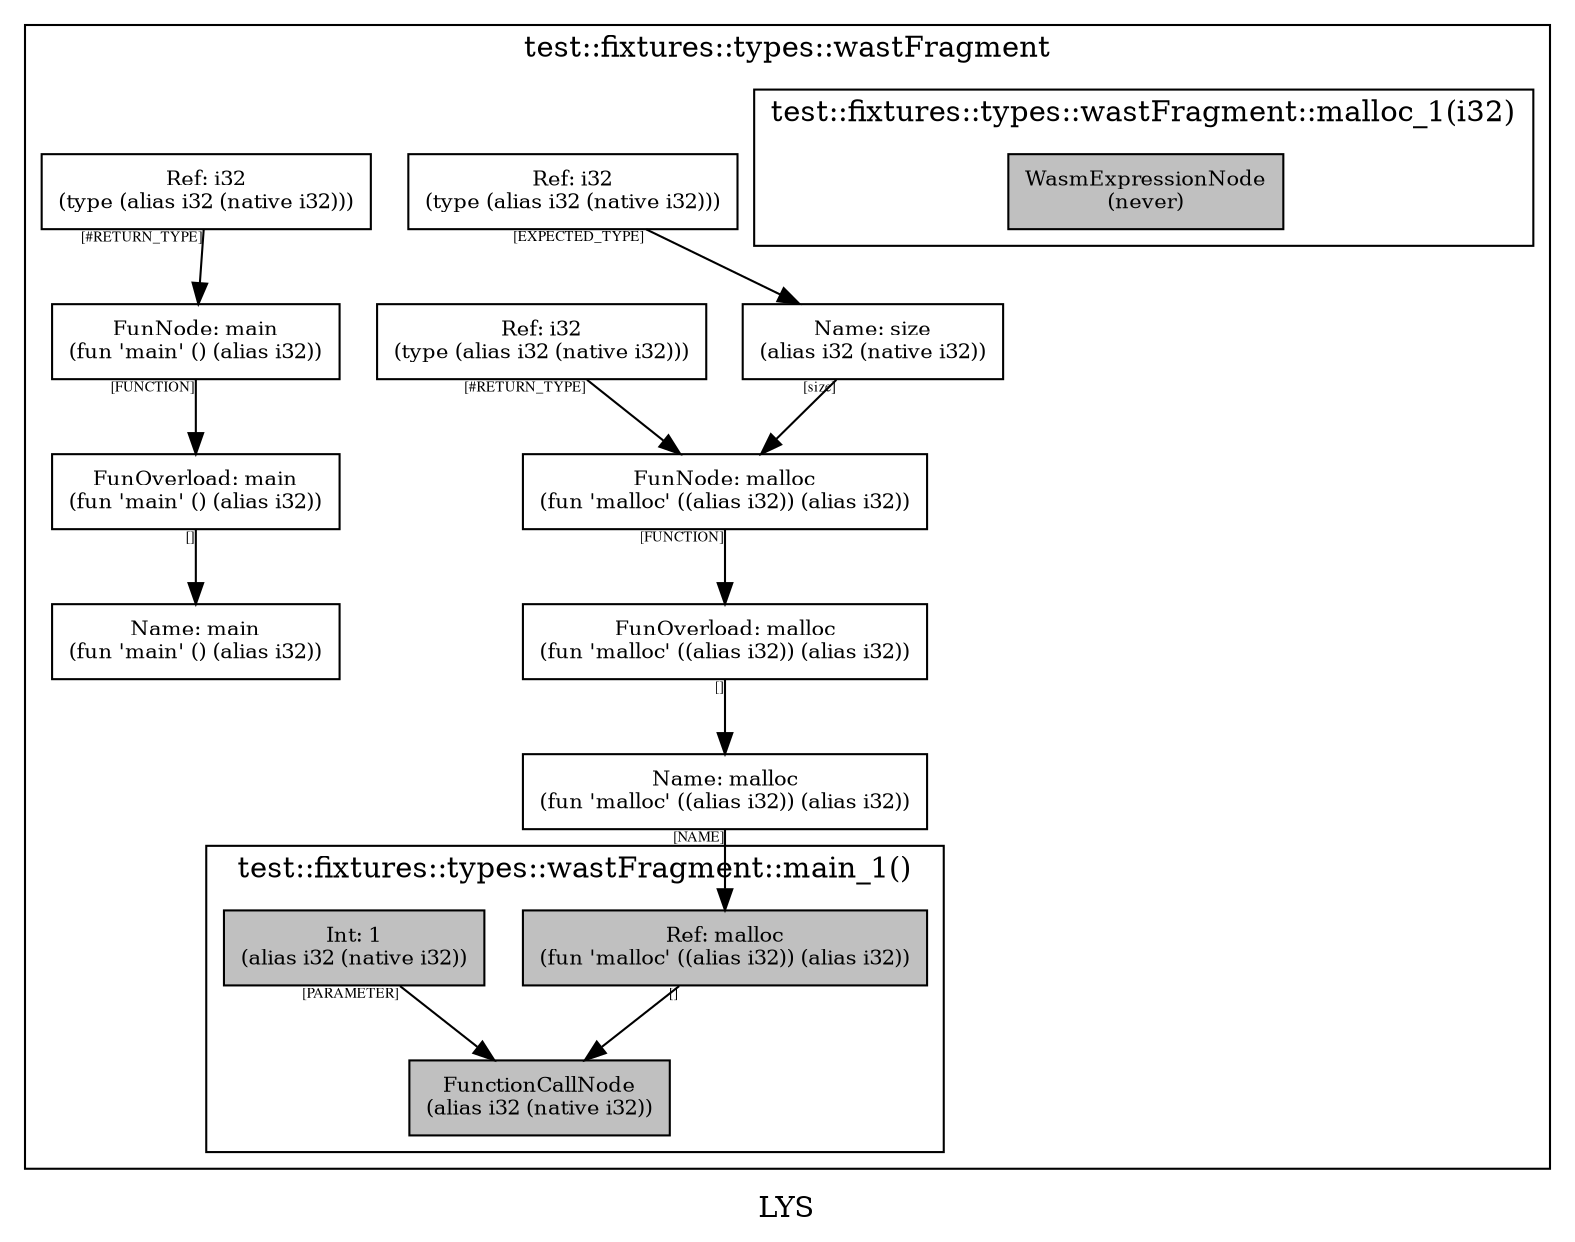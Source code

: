 digraph LYS {
  node [shape=box,fontsize=10];
  subgraph "cluster_test::fixtures::types::wastFragment" {
    1 [label="FunOverload: malloc\n(fun 'malloc' ((alias i32)) (alias i32))", fillcolor=grey];
    2 [label="FunNode: malloc\n(fun 'malloc' ((alias i32)) (alias i32))", fillcolor=grey];
    3 [label="Name: size\n(alias i32 (native i32))", fillcolor=grey];
    4 [label="Ref: i32\n(type (alias i32 (native i32)))", fillcolor=grey];
    5 [label="Ref: i32\n(type (alias i32 (native i32)))", fillcolor=grey];
    6 [label="Name: malloc\n(fun 'malloc' ((alias i32)) (alias i32))", fillcolor=grey];
    7 [label="FunOverload: main\n(fun 'main' () (alias i32))", fillcolor=grey];
    8 [label="FunNode: main\n(fun 'main' () (alias i32))", fillcolor=grey];
    9 [label="Ref: i32\n(type (alias i32 (native i32)))", fillcolor=grey];
    10 [label="Name: main\n(fun 'main' () (alias i32))", fillcolor=grey];
    subgraph "cluster_test::fixtures::types::wastFragment_0" { rankdir=TB;
      node [style=filled, fillcolor=grey];
      11 [label="WasmExpressionNode\n(never)", fillcolor=grey];
      label="test::fixtures::types::wastFragment::malloc_1(i32)";
    }
    subgraph "cluster_test::fixtures::types::wastFragment_1" { rankdir=TB;
      node [style=filled, fillcolor=grey];
      12 [label="FunctionCallNode\n(alias i32 (native i32))", fillcolor=grey];
      13 [label="Ref: malloc\n(fun 'malloc' ((alias i32)) (alias i32))", fillcolor=grey];
      14 [label="Int: 1\n(alias i32 (native i32))", fillcolor=grey];
      label="test::fixtures::types::wastFragment::main_1()";
    }
    label="test::fixtures::types::wastFragment";
  }
  1 -> 6[taillabel="[]" fontsize=7 fontname="times" color="black" ];
  2 -> 1[taillabel="[FUNCTION]" fontsize=7 fontname="times" color="black" ];
  3 -> 2[taillabel="[size]" fontsize=7 fontname="times" color="black" ];
  4 -> 3[taillabel="[EXPECTED_TYPE]" fontsize=7 fontname="times" color="black" ];
  5 -> 2[taillabel="[#RETURN_TYPE]" fontsize=7 fontname="times" color="black" ];
  6 -> 13[taillabel="[NAME]" fontsize=7 fontname="times" color="black" ];
  7 -> 10[taillabel="[]" fontsize=7 fontname="times" color="black" ];
  8 -> 7[taillabel="[FUNCTION]" fontsize=7 fontname="times" color="black" ];
  9 -> 8[taillabel="[#RETURN_TYPE]" fontsize=7 fontname="times" color="black" ];
  13 -> 12[taillabel="[]" fontsize=7 fontname="times" color="black" ];
  14 -> 12[taillabel="[PARAMETER]" fontsize=7 fontname="times" color="black" ];
  label="LYS";
}

